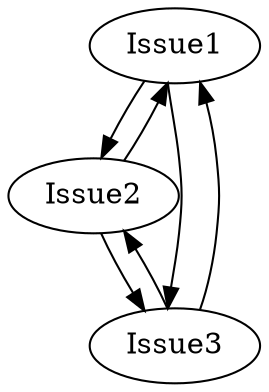 digraph G {
    Issue1 -> Issue2
    Issue1 -> Issue3
    Issue2 -> Issue1
    Issue2 -> Issue3
    Issue3 -> Issue1
    Issue3 -> Issue2
}
